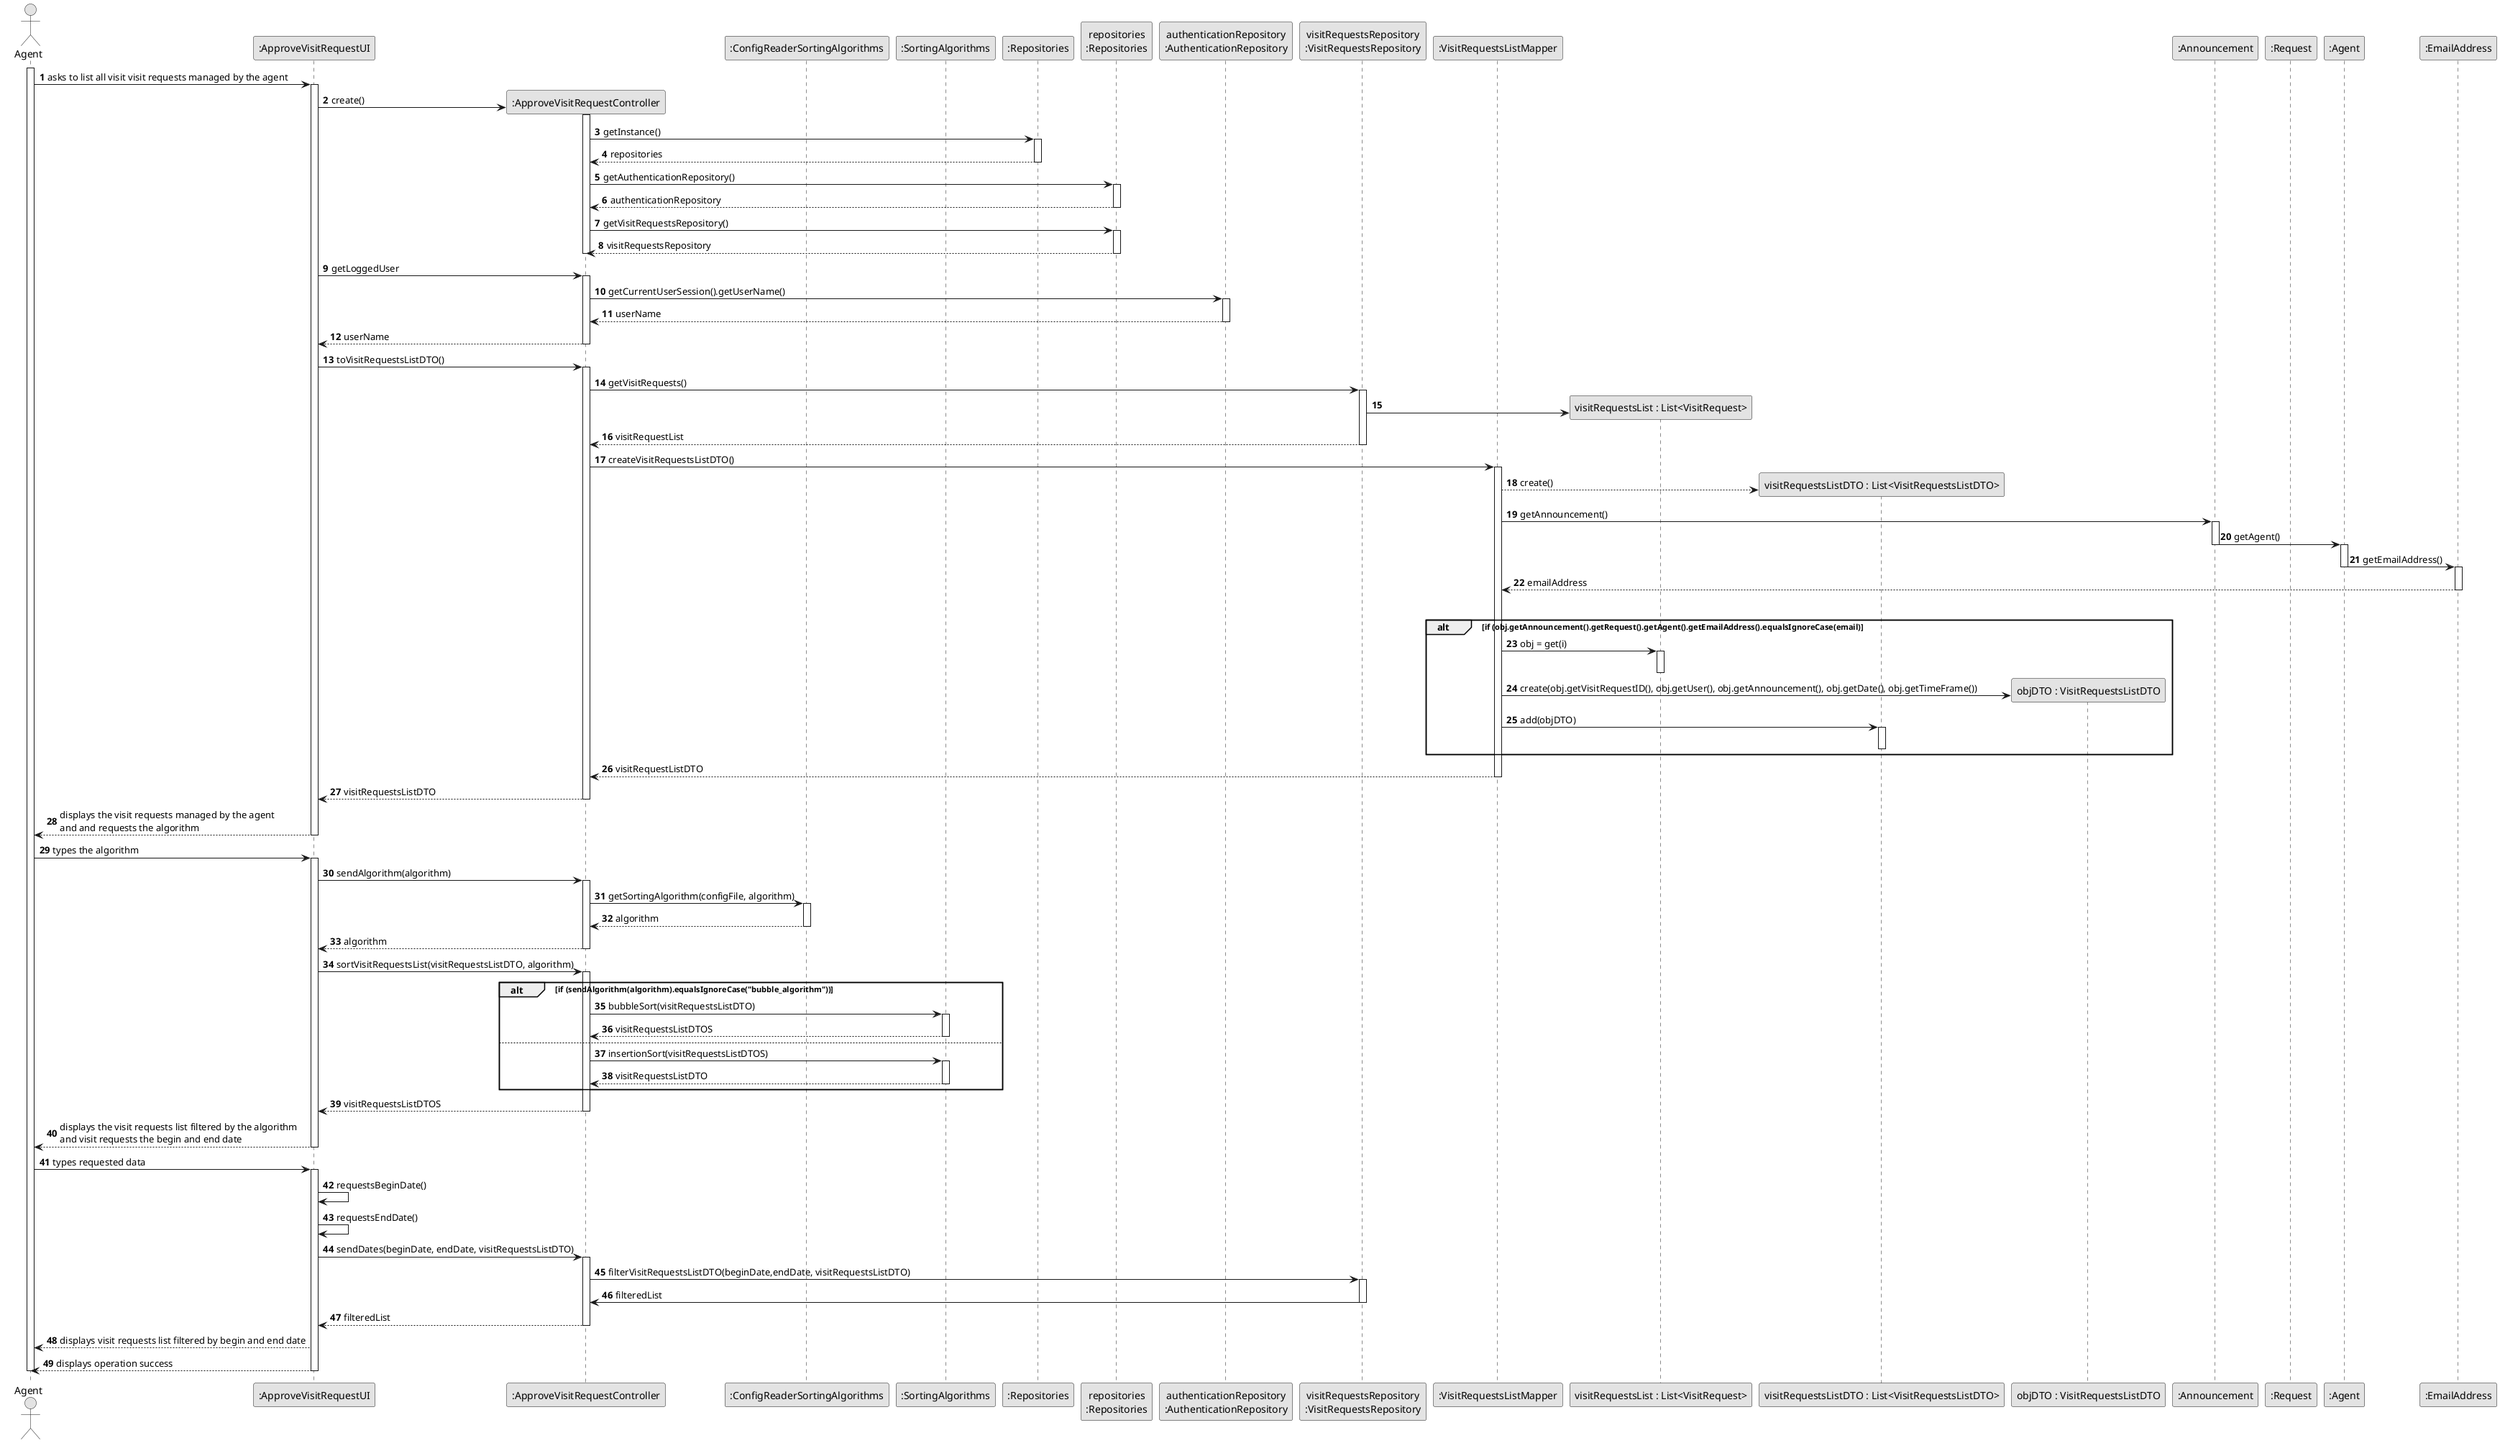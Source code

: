 @startuml
skinparam monochrome true
skinparam packageStyle rectangle
skinparam shadowing false

autonumber

actor "Agent" as Agent
participant ":ApproveVisitRequestUI" as UI
participant ":ApproveVisitRequestController" as CONTROLLER
participant ":ConfigReaderSortingAlgorithms" as CONFIG_READER
participant ":SortingAlgorithms" as SORT
participant ":Repositories" as INSTANCE
participant "repositories\n:Repositories" as REPOSITORIES
participant "authenticationRepository\n:AuthenticationRepository" as AUTHENTICATION_REPOSITORY
participant "visitRequestsRepository\n:VisitRequestsRepository" as VISIT_REQUESTS_REPOSITORY
participant ":VisitRequestsListMapper" as MAPPER
participant "visitRequestsList : List<VisitRequest>" as VISIT_REQUESTS_LIST
participant "visitRequestsListDTO : List<VisitRequestsListDTO>" as LIST_DTO
participant "objDTO : VisitRequestsListDTO" as DTO
participant ":Announcement" as ANNOUNCEMENTS
participant ":Request" as REQUEST
participant ":Agent" as EMPLOYEE
participant ":EmailAddress" as EMAIL_ADDRESS

activate Agent

    Agent -> UI : asks to list all visit visit requests managed by the agent
    activate UI

        UI -> CONTROLLER** : create()
        activate CONTROLLER

                        CONTROLLER -> INSTANCE : getInstance()
                        activate INSTANCE

                        INSTANCE --> CONTROLLER: repositories
                            deactivate INSTANCE

                        CONTROLLER -> REPOSITORIES : getAuthenticationRepository()
                        activate REPOSITORIES

                        REPOSITORIES --> CONTROLLER: authenticationRepository
                            deactivate REPOSITORIES

                        CONTROLLER -> REPOSITORIES : getVisitRequestsRepository()
                        activate REPOSITORIES

                        REPOSITORIES --> CONTROLLER : visitRequestsRepository
                            deactivate REPOSITORIES

                        deactivate CONTROLLER

        UI -> CONTROLLER : getLoggedUser
        activate CONTROLLER

                        CONTROLLER -> AUTHENTICATION_REPOSITORY : getCurrentUserSession().getUserName()
                        activate AUTHENTICATION_REPOSITORY

                        AUTHENTICATION_REPOSITORY --> CONTROLLER : userName
                            deactivate AUTHENTICATION_REPOSITORY

        CONTROLLER --> UI : userName
            deactivate CONTROLLER

        UI -> CONTROLLER : toVisitRequestsListDTO()
        activate CONTROLLER

                        CONTROLLER -> VISIT_REQUESTS_REPOSITORY : getVisitRequests()
                        activate VISIT_REQUESTS_REPOSITORY

                            VISIT_REQUESTS_REPOSITORY -> VISIT_REQUESTS_LIST**

                        VISIT_REQUESTS_REPOSITORY --> CONTROLLER : visitRequestList
                            deactivate VISIT_REQUESTS_REPOSITORY

        CONTROLLER -> MAPPER : createVisitRequestsListDTO()
        activate MAPPER

                        MAPPER --> LIST_DTO** : create()

                        MAPPER -> ANNOUNCEMENTS : getAnnouncement()
                        activate ANNOUNCEMENTS

                        ANNOUNCEMENTS -> EMPLOYEE : getAgent()
                            deactivate ANNOUNCEMENTS
                        activate EMPLOYEE

                        EMPLOYEE -> EMAIL_ADDRESS : getEmailAddress()
                            deactivate EMPLOYEE
                        activate EMAIL_ADDRESS

                        EMAIL_ADDRESS --> MAPPER : emailAddress
                            deactivate EMAIL_ADDRESS

                loop for each object in visitRequestList

                    alt if (obj.getAnnouncement().getRequest().getAgent().getEmailAddress().equalsIgnoreCase(email)

                        MAPPER -> VISIT_REQUESTS_LIST : obj = get(i)
                        activate VISIT_REQUESTS_LIST
                            deactivate VISIT_REQUESTS_LIST

                        MAPPER -> DTO** : create(obj.getVisitRequestID(), obj.getUser(), obj.getAnnouncement(), obj.getDate(), obj.getTimeFrame())

                        MAPPER -> LIST_DTO : add(objDTO)
                        activate LIST_DTO
                            deactivate LIST_DTO

                end

        MAPPER --> CONTROLLER : visitRequestListDTO
            deactivate MAPPER

        CONTROLLER --> UI : visitRequestsListDTO
            deactivate CONTROLLER


    UI --> Agent : displays the visit requests managed by the agent\nand and requests the algorithm
        deactivate UI

    Agent -> UI : types the algorithm
    activate UI

        UI -> CONTROLLER : sendAlgorithm(algorithm)
        activate CONTROLLER

            CONTROLLER -> CONFIG_READER : getSortingAlgorithm(configFile, algorithm)
            activate CONFIG_READER

            CONFIG_READER --> CONTROLLER : algorithm
                deactivate CONFIG_READER

        CONTROLLER --> UI : algorithm
            deactivate CONTROLLER

        UI -> CONTROLLER : sortVisitRequestsList(visitRequestsListDTO, algorithm)
        activate CONTROLLER

            alt if (sendAlgorithm(algorithm).equalsIgnoreCase("bubble_algorithm"))

            CONTROLLER -> SORT : bubbleSort(visitRequestsListDTO)
            activate SORT

            SORT --> CONTROLLER : visitRequestsListDTOS
            deactivate SORT

            else

            CONTROLLER -> SORT : insertionSort(visitRequestsListDTOS)
            activate SORT

            SORT --> CONTROLLER : visitRequestsListDTO
            deactivate SORT

            end

        CONTROLLER --> UI : visitRequestsListDTOS
            deactivate CONTROLLER

    UI --> Agent : displays the visit requests list filtered by the algorithm\nand visit requests the begin and end date
        deactivate UI

    Agent -> UI : types requested data
    activate UI

                   UI -> UI : requestsBeginDate()

                   UI -> UI : requestsEndDate()

                    UI -> CONTROLLER : sendDates(beginDate, endDate, visitRequestsListDTO)
                    activate CONTROLLER

                        CONTROLLER -> VISIT_REQUESTS_REPOSITORY : filterVisitRequestsListDTO(beginDate,endDate, visitRequestsListDTO)
                        activate VISIT_REQUESTS_REPOSITORY

                        VISIT_REQUESTS_REPOSITORY -> CONTROLLER : filteredList
                            deactivate VISIT_REQUESTS_REPOSITORY
                    CONTROLLER --> UI : filteredList
                        deactivate CONTROLLER


    UI --> Agent : displays visit requests list filtered by begin and end date

    UI --> Agent : displays operation success
        deactivate UI


deactivate Agent
@enduml